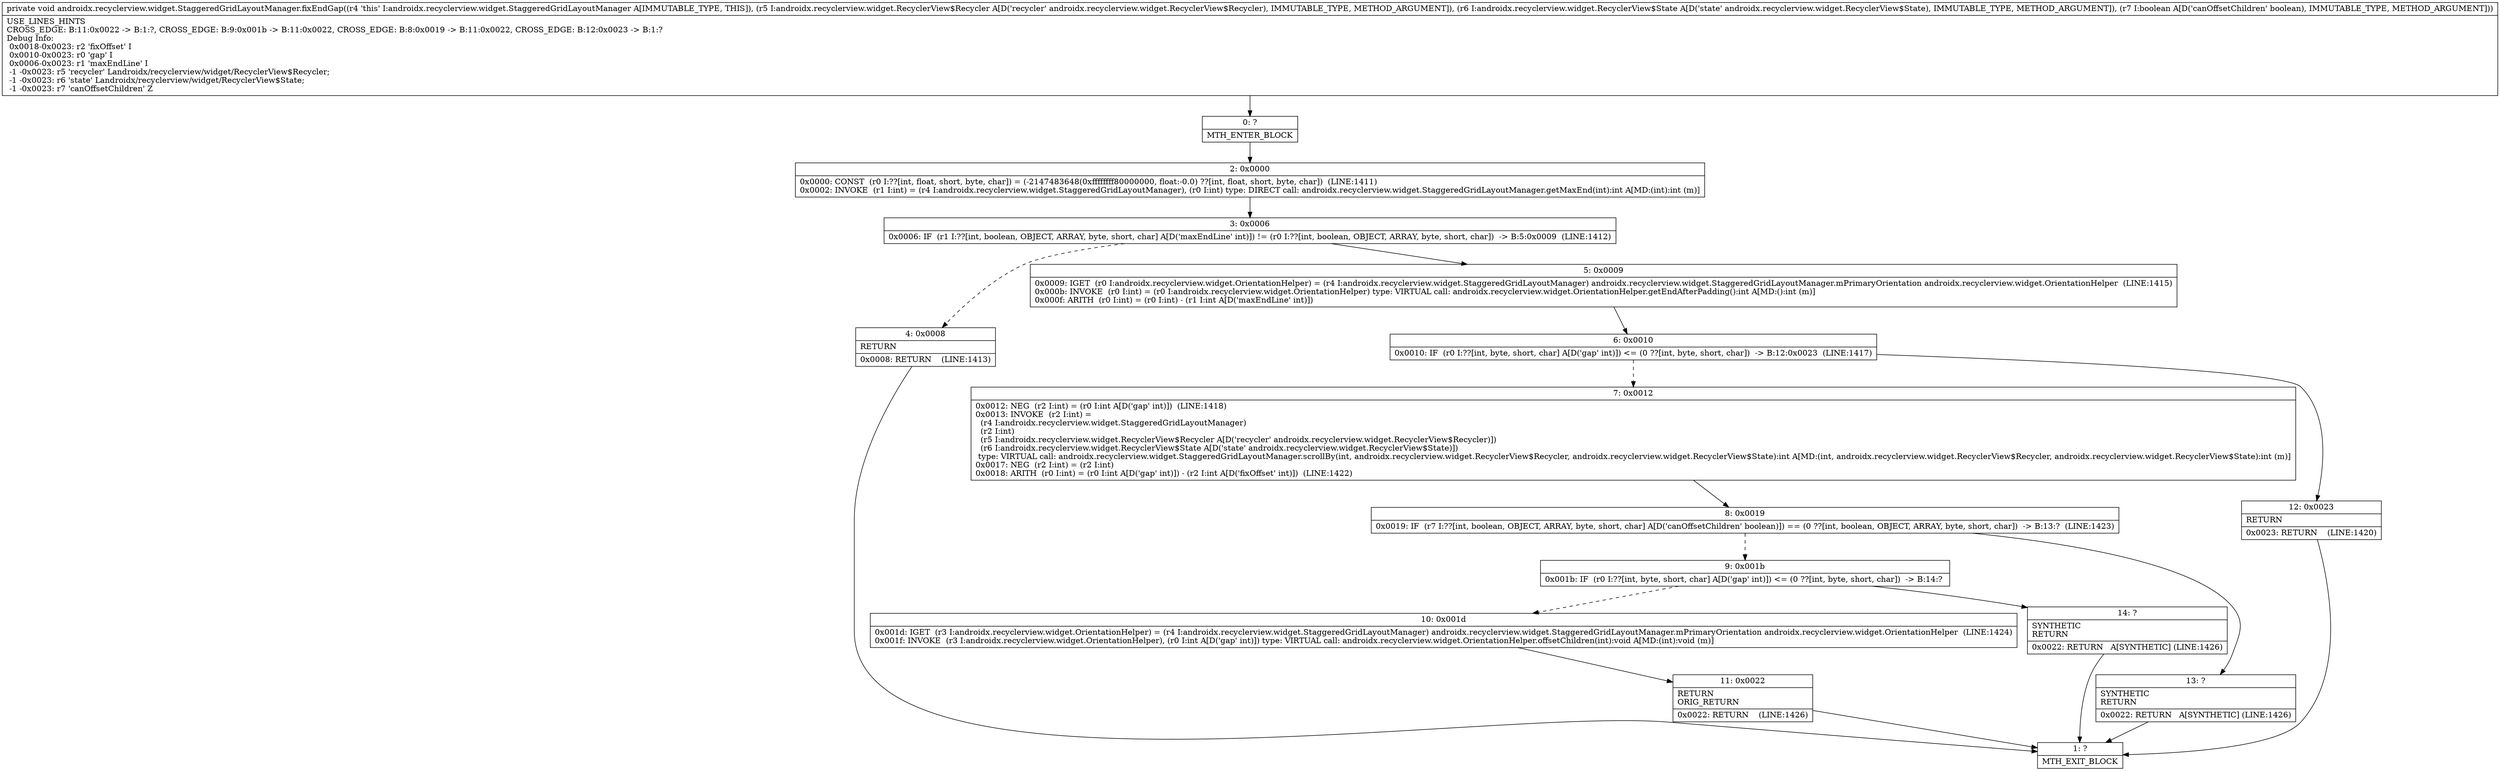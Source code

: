 digraph "CFG forandroidx.recyclerview.widget.StaggeredGridLayoutManager.fixEndGap(Landroidx\/recyclerview\/widget\/RecyclerView$Recycler;Landroidx\/recyclerview\/widget\/RecyclerView$State;Z)V" {
Node_0 [shape=record,label="{0\:\ ?|MTH_ENTER_BLOCK\l}"];
Node_2 [shape=record,label="{2\:\ 0x0000|0x0000: CONST  (r0 I:??[int, float, short, byte, char]) = (\-2147483648(0xffffffff80000000, float:\-0.0) ??[int, float, short, byte, char])  (LINE:1411)\l0x0002: INVOKE  (r1 I:int) = (r4 I:androidx.recyclerview.widget.StaggeredGridLayoutManager), (r0 I:int) type: DIRECT call: androidx.recyclerview.widget.StaggeredGridLayoutManager.getMaxEnd(int):int A[MD:(int):int (m)]\l}"];
Node_3 [shape=record,label="{3\:\ 0x0006|0x0006: IF  (r1 I:??[int, boolean, OBJECT, ARRAY, byte, short, char] A[D('maxEndLine' int)]) != (r0 I:??[int, boolean, OBJECT, ARRAY, byte, short, char])  \-\> B:5:0x0009  (LINE:1412)\l}"];
Node_4 [shape=record,label="{4\:\ 0x0008|RETURN\l|0x0008: RETURN    (LINE:1413)\l}"];
Node_1 [shape=record,label="{1\:\ ?|MTH_EXIT_BLOCK\l}"];
Node_5 [shape=record,label="{5\:\ 0x0009|0x0009: IGET  (r0 I:androidx.recyclerview.widget.OrientationHelper) = (r4 I:androidx.recyclerview.widget.StaggeredGridLayoutManager) androidx.recyclerview.widget.StaggeredGridLayoutManager.mPrimaryOrientation androidx.recyclerview.widget.OrientationHelper  (LINE:1415)\l0x000b: INVOKE  (r0 I:int) = (r0 I:androidx.recyclerview.widget.OrientationHelper) type: VIRTUAL call: androidx.recyclerview.widget.OrientationHelper.getEndAfterPadding():int A[MD:():int (m)]\l0x000f: ARITH  (r0 I:int) = (r0 I:int) \- (r1 I:int A[D('maxEndLine' int)]) \l}"];
Node_6 [shape=record,label="{6\:\ 0x0010|0x0010: IF  (r0 I:??[int, byte, short, char] A[D('gap' int)]) \<= (0 ??[int, byte, short, char])  \-\> B:12:0x0023  (LINE:1417)\l}"];
Node_7 [shape=record,label="{7\:\ 0x0012|0x0012: NEG  (r2 I:int) = (r0 I:int A[D('gap' int)])  (LINE:1418)\l0x0013: INVOKE  (r2 I:int) = \l  (r4 I:androidx.recyclerview.widget.StaggeredGridLayoutManager)\l  (r2 I:int)\l  (r5 I:androidx.recyclerview.widget.RecyclerView$Recycler A[D('recycler' androidx.recyclerview.widget.RecyclerView$Recycler)])\l  (r6 I:androidx.recyclerview.widget.RecyclerView$State A[D('state' androidx.recyclerview.widget.RecyclerView$State)])\l type: VIRTUAL call: androidx.recyclerview.widget.StaggeredGridLayoutManager.scrollBy(int, androidx.recyclerview.widget.RecyclerView$Recycler, androidx.recyclerview.widget.RecyclerView$State):int A[MD:(int, androidx.recyclerview.widget.RecyclerView$Recycler, androidx.recyclerview.widget.RecyclerView$State):int (m)]\l0x0017: NEG  (r2 I:int) = (r2 I:int) \l0x0018: ARITH  (r0 I:int) = (r0 I:int A[D('gap' int)]) \- (r2 I:int A[D('fixOffset' int)])  (LINE:1422)\l}"];
Node_8 [shape=record,label="{8\:\ 0x0019|0x0019: IF  (r7 I:??[int, boolean, OBJECT, ARRAY, byte, short, char] A[D('canOffsetChildren' boolean)]) == (0 ??[int, boolean, OBJECT, ARRAY, byte, short, char])  \-\> B:13:?  (LINE:1423)\l}"];
Node_9 [shape=record,label="{9\:\ 0x001b|0x001b: IF  (r0 I:??[int, byte, short, char] A[D('gap' int)]) \<= (0 ??[int, byte, short, char])  \-\> B:14:? \l}"];
Node_10 [shape=record,label="{10\:\ 0x001d|0x001d: IGET  (r3 I:androidx.recyclerview.widget.OrientationHelper) = (r4 I:androidx.recyclerview.widget.StaggeredGridLayoutManager) androidx.recyclerview.widget.StaggeredGridLayoutManager.mPrimaryOrientation androidx.recyclerview.widget.OrientationHelper  (LINE:1424)\l0x001f: INVOKE  (r3 I:androidx.recyclerview.widget.OrientationHelper), (r0 I:int A[D('gap' int)]) type: VIRTUAL call: androidx.recyclerview.widget.OrientationHelper.offsetChildren(int):void A[MD:(int):void (m)]\l}"];
Node_11 [shape=record,label="{11\:\ 0x0022|RETURN\lORIG_RETURN\l|0x0022: RETURN    (LINE:1426)\l}"];
Node_14 [shape=record,label="{14\:\ ?|SYNTHETIC\lRETURN\l|0x0022: RETURN   A[SYNTHETIC] (LINE:1426)\l}"];
Node_13 [shape=record,label="{13\:\ ?|SYNTHETIC\lRETURN\l|0x0022: RETURN   A[SYNTHETIC] (LINE:1426)\l}"];
Node_12 [shape=record,label="{12\:\ 0x0023|RETURN\l|0x0023: RETURN    (LINE:1420)\l}"];
MethodNode[shape=record,label="{private void androidx.recyclerview.widget.StaggeredGridLayoutManager.fixEndGap((r4 'this' I:androidx.recyclerview.widget.StaggeredGridLayoutManager A[IMMUTABLE_TYPE, THIS]), (r5 I:androidx.recyclerview.widget.RecyclerView$Recycler A[D('recycler' androidx.recyclerview.widget.RecyclerView$Recycler), IMMUTABLE_TYPE, METHOD_ARGUMENT]), (r6 I:androidx.recyclerview.widget.RecyclerView$State A[D('state' androidx.recyclerview.widget.RecyclerView$State), IMMUTABLE_TYPE, METHOD_ARGUMENT]), (r7 I:boolean A[D('canOffsetChildren' boolean), IMMUTABLE_TYPE, METHOD_ARGUMENT]))  | USE_LINES_HINTS\lCROSS_EDGE: B:11:0x0022 \-\> B:1:?, CROSS_EDGE: B:9:0x001b \-\> B:11:0x0022, CROSS_EDGE: B:8:0x0019 \-\> B:11:0x0022, CROSS_EDGE: B:12:0x0023 \-\> B:1:?\lDebug Info:\l  0x0018\-0x0023: r2 'fixOffset' I\l  0x0010\-0x0023: r0 'gap' I\l  0x0006\-0x0023: r1 'maxEndLine' I\l  \-1 \-0x0023: r5 'recycler' Landroidx\/recyclerview\/widget\/RecyclerView$Recycler;\l  \-1 \-0x0023: r6 'state' Landroidx\/recyclerview\/widget\/RecyclerView$State;\l  \-1 \-0x0023: r7 'canOffsetChildren' Z\l}"];
MethodNode -> Node_0;Node_0 -> Node_2;
Node_2 -> Node_3;
Node_3 -> Node_4[style=dashed];
Node_3 -> Node_5;
Node_4 -> Node_1;
Node_5 -> Node_6;
Node_6 -> Node_7[style=dashed];
Node_6 -> Node_12;
Node_7 -> Node_8;
Node_8 -> Node_9[style=dashed];
Node_8 -> Node_13;
Node_9 -> Node_10[style=dashed];
Node_9 -> Node_14;
Node_10 -> Node_11;
Node_11 -> Node_1;
Node_14 -> Node_1;
Node_13 -> Node_1;
Node_12 -> Node_1;
}

